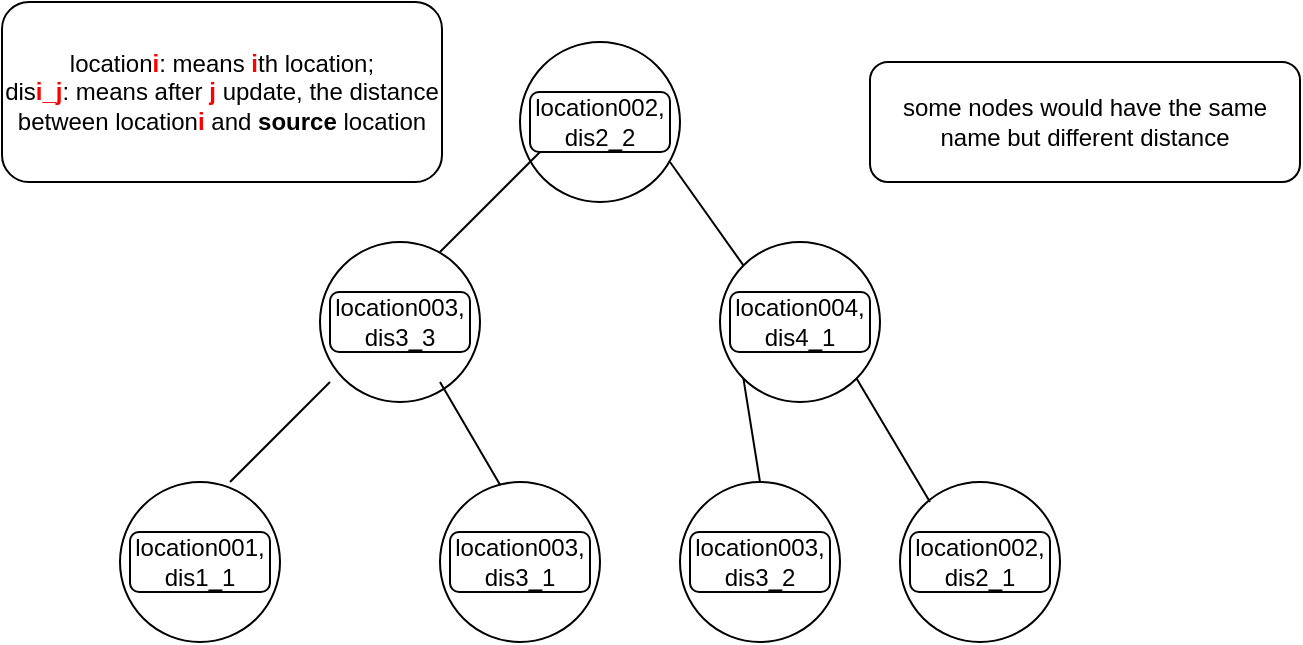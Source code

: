 <mxfile version="15.8.3" type="github">
  <diagram id="H3miUxWiM2SlVPmS4XJZ" name="Page-1">
    <mxGraphModel dx="1554" dy="888" grid="1" gridSize="10" guides="1" tooltips="1" connect="1" arrows="1" fold="1" page="1" pageScale="1" pageWidth="827" pageHeight="1169" math="0" shadow="0">
      <root>
        <mxCell id="0" />
        <mxCell id="1" parent="0" />
        <mxCell id="zlQzfXE7ia_6Mi7kFjhP-1" value="" style="ellipse;whiteSpace=wrap;html=1;aspect=fixed;" vertex="1" parent="1">
          <mxGeometry x="350" y="140" width="80" height="80" as="geometry" />
        </mxCell>
        <mxCell id="zlQzfXE7ia_6Mi7kFjhP-2" value="location002, dis2_2" style="rounded=1;whiteSpace=wrap;html=1;" vertex="1" parent="1">
          <mxGeometry x="355" y="165" width="70" height="30" as="geometry" />
        </mxCell>
        <mxCell id="zlQzfXE7ia_6Mi7kFjhP-3" value="" style="ellipse;whiteSpace=wrap;html=1;aspect=fixed;" vertex="1" parent="1">
          <mxGeometry x="250" y="240" width="80" height="80" as="geometry" />
        </mxCell>
        <mxCell id="zlQzfXE7ia_6Mi7kFjhP-4" value="location003, dis3_3" style="rounded=1;whiteSpace=wrap;html=1;" vertex="1" parent="1">
          <mxGeometry x="255" y="265" width="70" height="30" as="geometry" />
        </mxCell>
        <mxCell id="zlQzfXE7ia_6Mi7kFjhP-5" value="" style="ellipse;whiteSpace=wrap;html=1;aspect=fixed;" vertex="1" parent="1">
          <mxGeometry x="450" y="240" width="80" height="80" as="geometry" />
        </mxCell>
        <mxCell id="zlQzfXE7ia_6Mi7kFjhP-6" value="location004, dis4_1" style="rounded=1;whiteSpace=wrap;html=1;" vertex="1" parent="1">
          <mxGeometry x="455" y="265" width="70" height="30" as="geometry" />
        </mxCell>
        <mxCell id="zlQzfXE7ia_6Mi7kFjhP-7" value="" style="ellipse;whiteSpace=wrap;html=1;aspect=fixed;" vertex="1" parent="1">
          <mxGeometry x="150" y="360" width="80" height="80" as="geometry" />
        </mxCell>
        <mxCell id="zlQzfXE7ia_6Mi7kFjhP-8" value="location001, dis1_1" style="rounded=1;whiteSpace=wrap;html=1;" vertex="1" parent="1">
          <mxGeometry x="155" y="385" width="70" height="30" as="geometry" />
        </mxCell>
        <mxCell id="zlQzfXE7ia_6Mi7kFjhP-9" value="" style="ellipse;whiteSpace=wrap;html=1;aspect=fixed;" vertex="1" parent="1">
          <mxGeometry x="310" y="360" width="80" height="80" as="geometry" />
        </mxCell>
        <mxCell id="zlQzfXE7ia_6Mi7kFjhP-10" value="location003, dis3_1" style="rounded=1;whiteSpace=wrap;html=1;" vertex="1" parent="1">
          <mxGeometry x="315" y="385" width="70" height="30" as="geometry" />
        </mxCell>
        <mxCell id="zlQzfXE7ia_6Mi7kFjhP-11" value="" style="ellipse;whiteSpace=wrap;html=1;aspect=fixed;" vertex="1" parent="1">
          <mxGeometry x="430" y="360" width="80" height="80" as="geometry" />
        </mxCell>
        <mxCell id="zlQzfXE7ia_6Mi7kFjhP-12" value="location003, dis3_2" style="rounded=1;whiteSpace=wrap;html=1;" vertex="1" parent="1">
          <mxGeometry x="435" y="385" width="70" height="30" as="geometry" />
        </mxCell>
        <mxCell id="zlQzfXE7ia_6Mi7kFjhP-13" value="" style="ellipse;whiteSpace=wrap;html=1;aspect=fixed;" vertex="1" parent="1">
          <mxGeometry x="540" y="360" width="80" height="80" as="geometry" />
        </mxCell>
        <mxCell id="zlQzfXE7ia_6Mi7kFjhP-14" value="location002, dis2_1" style="rounded=1;whiteSpace=wrap;html=1;" vertex="1" parent="1">
          <mxGeometry x="545" y="385" width="70" height="30" as="geometry" />
        </mxCell>
        <mxCell id="zlQzfXE7ia_6Mi7kFjhP-15" value="" style="endArrow=none;html=1;rounded=0;" edge="1" parent="1">
          <mxGeometry width="50" height="50" relative="1" as="geometry">
            <mxPoint x="310" y="245" as="sourcePoint" />
            <mxPoint x="360" y="195" as="targetPoint" />
          </mxGeometry>
        </mxCell>
        <mxCell id="zlQzfXE7ia_6Mi7kFjhP-16" value="" style="endArrow=none;html=1;rounded=0;" edge="1" parent="1">
          <mxGeometry width="50" height="50" relative="1" as="geometry">
            <mxPoint x="205" y="360" as="sourcePoint" />
            <mxPoint x="255" y="310" as="targetPoint" />
          </mxGeometry>
        </mxCell>
        <mxCell id="zlQzfXE7ia_6Mi7kFjhP-17" value="" style="endArrow=none;html=1;rounded=0;entryX=0;entryY=1;entryDx=0;entryDy=0;exitX=0.5;exitY=0;exitDx=0;exitDy=0;" edge="1" parent="1" source="zlQzfXE7ia_6Mi7kFjhP-11" target="zlQzfXE7ia_6Mi7kFjhP-5">
          <mxGeometry width="50" height="50" relative="1" as="geometry">
            <mxPoint x="445" y="370" as="sourcePoint" />
            <mxPoint x="495" y="320" as="targetPoint" />
          </mxGeometry>
        </mxCell>
        <mxCell id="zlQzfXE7ia_6Mi7kFjhP-18" value="" style="endArrow=none;html=1;rounded=0;exitX=0.377;exitY=0.02;exitDx=0;exitDy=0;exitPerimeter=0;" edge="1" parent="1" source="zlQzfXE7ia_6Mi7kFjhP-9">
          <mxGeometry width="50" height="50" relative="1" as="geometry">
            <mxPoint x="400" y="390" as="sourcePoint" />
            <mxPoint x="310" y="310" as="targetPoint" />
          </mxGeometry>
        </mxCell>
        <mxCell id="zlQzfXE7ia_6Mi7kFjhP-19" value="" style="endArrow=none;html=1;rounded=0;exitX=0;exitY=0;exitDx=0;exitDy=0;" edge="1" parent="1" source="zlQzfXE7ia_6Mi7kFjhP-5">
          <mxGeometry width="50" height="50" relative="1" as="geometry">
            <mxPoint x="375" y="250" as="sourcePoint" />
            <mxPoint x="425" y="200" as="targetPoint" />
          </mxGeometry>
        </mxCell>
        <mxCell id="zlQzfXE7ia_6Mi7kFjhP-20" value="" style="endArrow=none;html=1;rounded=0;entryX=1;entryY=1;entryDx=0;entryDy=0;" edge="1" parent="1" target="zlQzfXE7ia_6Mi7kFjhP-5">
          <mxGeometry width="50" height="50" relative="1" as="geometry">
            <mxPoint x="555" y="370" as="sourcePoint" />
            <mxPoint x="605" y="320" as="targetPoint" />
          </mxGeometry>
        </mxCell>
        <mxCell id="zlQzfXE7ia_6Mi7kFjhP-22" value="location&lt;font color=&quot;#ff0000&quot;&gt;&lt;b&gt;i&lt;/b&gt;&lt;/font&gt;: means &lt;font color=&quot;#ff0000&quot;&gt;&lt;b&gt;i&lt;/b&gt;&lt;/font&gt;th location;&lt;br&gt;dis&lt;font color=&quot;#ff0000&quot;&gt;&lt;b&gt;i_j&lt;/b&gt;&lt;/font&gt;: means after &lt;font color=&quot;#ff0000&quot;&gt;&lt;b&gt;j&lt;/b&gt;&lt;/font&gt; update, the distance between location&lt;font color=&quot;#ff0000&quot;&gt;&lt;b&gt;i&lt;/b&gt;&lt;/font&gt; and &lt;b&gt;source&lt;/b&gt; location" style="rounded=1;whiteSpace=wrap;html=1;" vertex="1" parent="1">
          <mxGeometry x="91" y="120" width="220" height="90" as="geometry" />
        </mxCell>
        <mxCell id="zlQzfXE7ia_6Mi7kFjhP-23" value="&lt;font color=&quot;#000000&quot;&gt;some nodes would have the same name but different distance&lt;/font&gt;" style="rounded=1;whiteSpace=wrap;html=1;fontColor=#FF0000;" vertex="1" parent="1">
          <mxGeometry x="525" y="150" width="215" height="60" as="geometry" />
        </mxCell>
      </root>
    </mxGraphModel>
  </diagram>
</mxfile>
